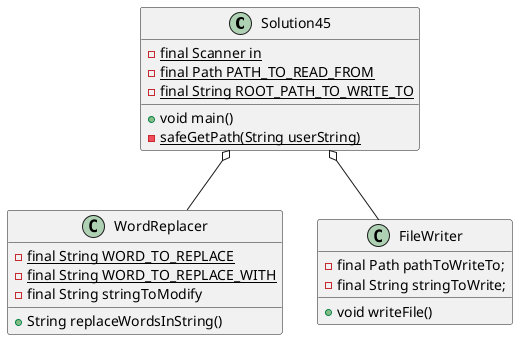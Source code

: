 @startuml
Solution45 o-- WordReplacer
Solution45 o-- FileWriter

class Solution45 {
-{static} final Scanner in
-{static} final Path PATH_TO_READ_FROM
-{static} final String ROOT_PATH_TO_WRITE_TO
+void main()
-{static} safeGetPath(String userString)
}

class WordReplacer {
-{static} final String WORD_TO_REPLACE
-{static} final String WORD_TO_REPLACE_WITH
-final String stringToModify
+String replaceWordsInString()
}

class FileWriter {
-final Path pathToWriteTo;
-final String stringToWrite;
+void writeFile()
}
@enduml
